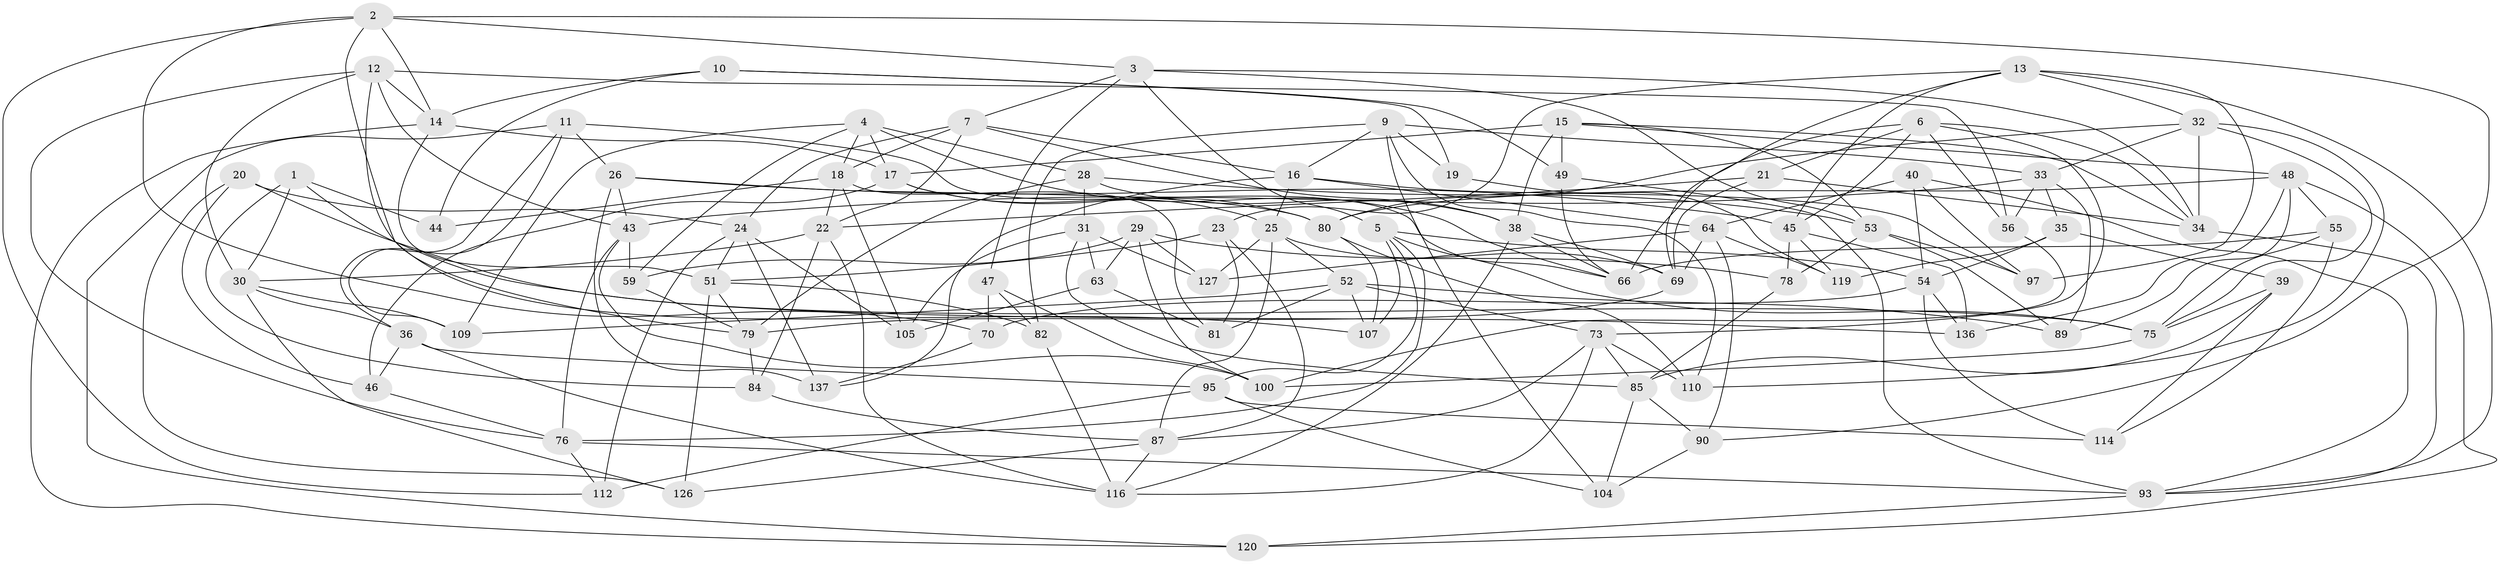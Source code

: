 // Generated by graph-tools (version 1.1) at 2025/52/02/27/25 19:52:27]
// undirected, 87 vertices, 218 edges
graph export_dot {
graph [start="1"]
  node [color=gray90,style=filled];
  1;
  2 [super="+108"];
  3 [super="+58"];
  4 [super="+117"];
  5 [super="+8"];
  6 [super="+71"];
  7 [super="+83"];
  9 [super="+42"];
  10 [super="+134"];
  11 [super="+67"];
  12 [super="+86"];
  13 [super="+50"];
  14 [super="+27"];
  15 [super="+61"];
  16 [super="+118"];
  17 [super="+65"];
  18 [super="+101"];
  19;
  20;
  21;
  22 [super="+37"];
  23;
  24 [super="+96"];
  25 [super="+60"];
  26 [super="+106"];
  28 [super="+62"];
  29 [super="+57"];
  30 [super="+72"];
  31 [super="+74"];
  32 [super="+125"];
  33 [super="+129"];
  34 [super="+121"];
  35;
  36 [super="+41"];
  38 [super="+135"];
  39;
  40;
  43 [super="+91"];
  44;
  45 [super="+88"];
  46;
  47;
  48 [super="+115"];
  49;
  51 [super="+122"];
  52 [super="+103"];
  53 [super="+77"];
  54 [super="+123"];
  55;
  56;
  59;
  63;
  64 [super="+92"];
  66 [super="+68"];
  69 [super="+124"];
  70;
  73 [super="+94"];
  75 [super="+98"];
  76 [super="+113"];
  78;
  79 [super="+130"];
  80 [super="+102"];
  81;
  82;
  84;
  85 [super="+133"];
  87 [super="+131"];
  89;
  90;
  93 [super="+99"];
  95 [super="+111"];
  97;
  100 [super="+132"];
  104;
  105;
  107;
  109;
  110;
  112;
  114;
  116 [super="+128"];
  119;
  120;
  126;
  127;
  136;
  137;
  1 -- 84;
  1 -- 30;
  1 -- 44;
  1 -- 136;
  2 -- 107;
  2 -- 90;
  2 -- 112;
  2 -- 3;
  2 -- 70;
  2 -- 14;
  3 -- 7;
  3 -- 47;
  3 -- 5;
  3 -- 34;
  3 -- 53;
  4 -- 18;
  4 -- 59;
  4 -- 66;
  4 -- 17;
  4 -- 109;
  4 -- 28;
  5 -- 75;
  5 -- 76;
  5 -- 107;
  5 -- 54;
  5 -- 95;
  6 -- 73;
  6 -- 45;
  6 -- 66;
  6 -- 56;
  6 -- 34;
  6 -- 21;
  7 -- 18;
  7 -- 38;
  7 -- 16;
  7 -- 22;
  7 -- 24;
  9 -- 104;
  9 -- 82;
  9 -- 110;
  9 -- 16;
  9 -- 19;
  9 -- 33;
  10 -- 49;
  10 -- 44 [weight=2];
  10 -- 19 [weight=2];
  10 -- 14;
  11 -- 109;
  11 -- 36;
  11 -- 120;
  11 -- 66;
  11 -- 26 [weight=2];
  12 -- 43;
  12 -- 30;
  12 -- 56;
  12 -- 14;
  12 -- 79;
  12 -- 76;
  13 -- 23;
  13 -- 32;
  13 -- 69;
  13 -- 97;
  13 -- 45;
  13 -- 93;
  14 -- 120;
  14 -- 17;
  14 -- 51;
  15 -- 17;
  15 -- 38;
  15 -- 53;
  15 -- 48;
  15 -- 49;
  15 -- 34;
  16 -- 64;
  16 -- 137;
  16 -- 25;
  16 -- 97;
  17 -- 80;
  17 -- 46;
  17 -- 25;
  18 -- 44;
  18 -- 81;
  18 -- 105;
  18 -- 22;
  19 -- 119;
  20 -- 126;
  20 -- 46;
  20 -- 24;
  20 -- 75;
  21 -- 22;
  21 -- 34;
  21 -- 69;
  22 -- 30;
  22 -- 84;
  22 -- 116;
  23 -- 81;
  23 -- 87;
  23 -- 51;
  24 -- 105;
  24 -- 112;
  24 -- 137;
  24 -- 51;
  25 -- 127;
  25 -- 87;
  25 -- 52;
  25 -- 69;
  26 -- 80;
  26 -- 137;
  26 -- 45;
  26 -- 43;
  28 -- 38;
  28 -- 31 [weight=2];
  28 -- 53;
  28 -- 79;
  29 -- 100 [weight=2];
  29 -- 127;
  29 -- 59;
  29 -- 78;
  29 -- 63;
  30 -- 126;
  30 -- 36;
  30 -- 109;
  31 -- 105;
  31 -- 127;
  31 -- 85;
  31 -- 63;
  32 -- 110;
  32 -- 34;
  32 -- 80;
  32 -- 33;
  32 -- 75;
  33 -- 35;
  33 -- 56;
  33 -- 89;
  33 -- 43;
  34 -- 93;
  35 -- 119;
  35 -- 39;
  35 -- 54;
  36 -- 46;
  36 -- 116;
  36 -- 95 [weight=2];
  38 -- 116;
  38 -- 66;
  38 -- 69;
  39 -- 85;
  39 -- 114;
  39 -- 75;
  40 -- 97;
  40 -- 54;
  40 -- 64;
  40 -- 93;
  43 -- 76;
  43 -- 59;
  43 -- 100;
  45 -- 119;
  45 -- 136;
  45 -- 78;
  46 -- 76;
  47 -- 100;
  47 -- 70;
  47 -- 82;
  48 -- 136;
  48 -- 55;
  48 -- 89;
  48 -- 120;
  48 -- 80;
  49 -- 93;
  49 -- 66;
  51 -- 82;
  51 -- 126;
  51 -- 79;
  52 -- 107;
  52 -- 89;
  52 -- 81;
  52 -- 109;
  52 -- 73;
  53 -- 89;
  53 -- 97;
  53 -- 78;
  54 -- 70;
  54 -- 114;
  54 -- 136;
  55 -- 75;
  55 -- 66;
  55 -- 114;
  56 -- 100;
  59 -- 79;
  63 -- 81;
  63 -- 105;
  64 -- 90;
  64 -- 69;
  64 -- 119;
  64 -- 127;
  69 -- 79;
  70 -- 137;
  73 -- 87;
  73 -- 110;
  73 -- 116;
  73 -- 85;
  75 -- 100;
  76 -- 112;
  76 -- 93;
  78 -- 85;
  79 -- 84;
  80 -- 107;
  80 -- 110;
  82 -- 116;
  84 -- 87;
  85 -- 90;
  85 -- 104;
  87 -- 126;
  87 -- 116;
  90 -- 104;
  93 -- 120;
  95 -- 114;
  95 -- 104;
  95 -- 112;
}
